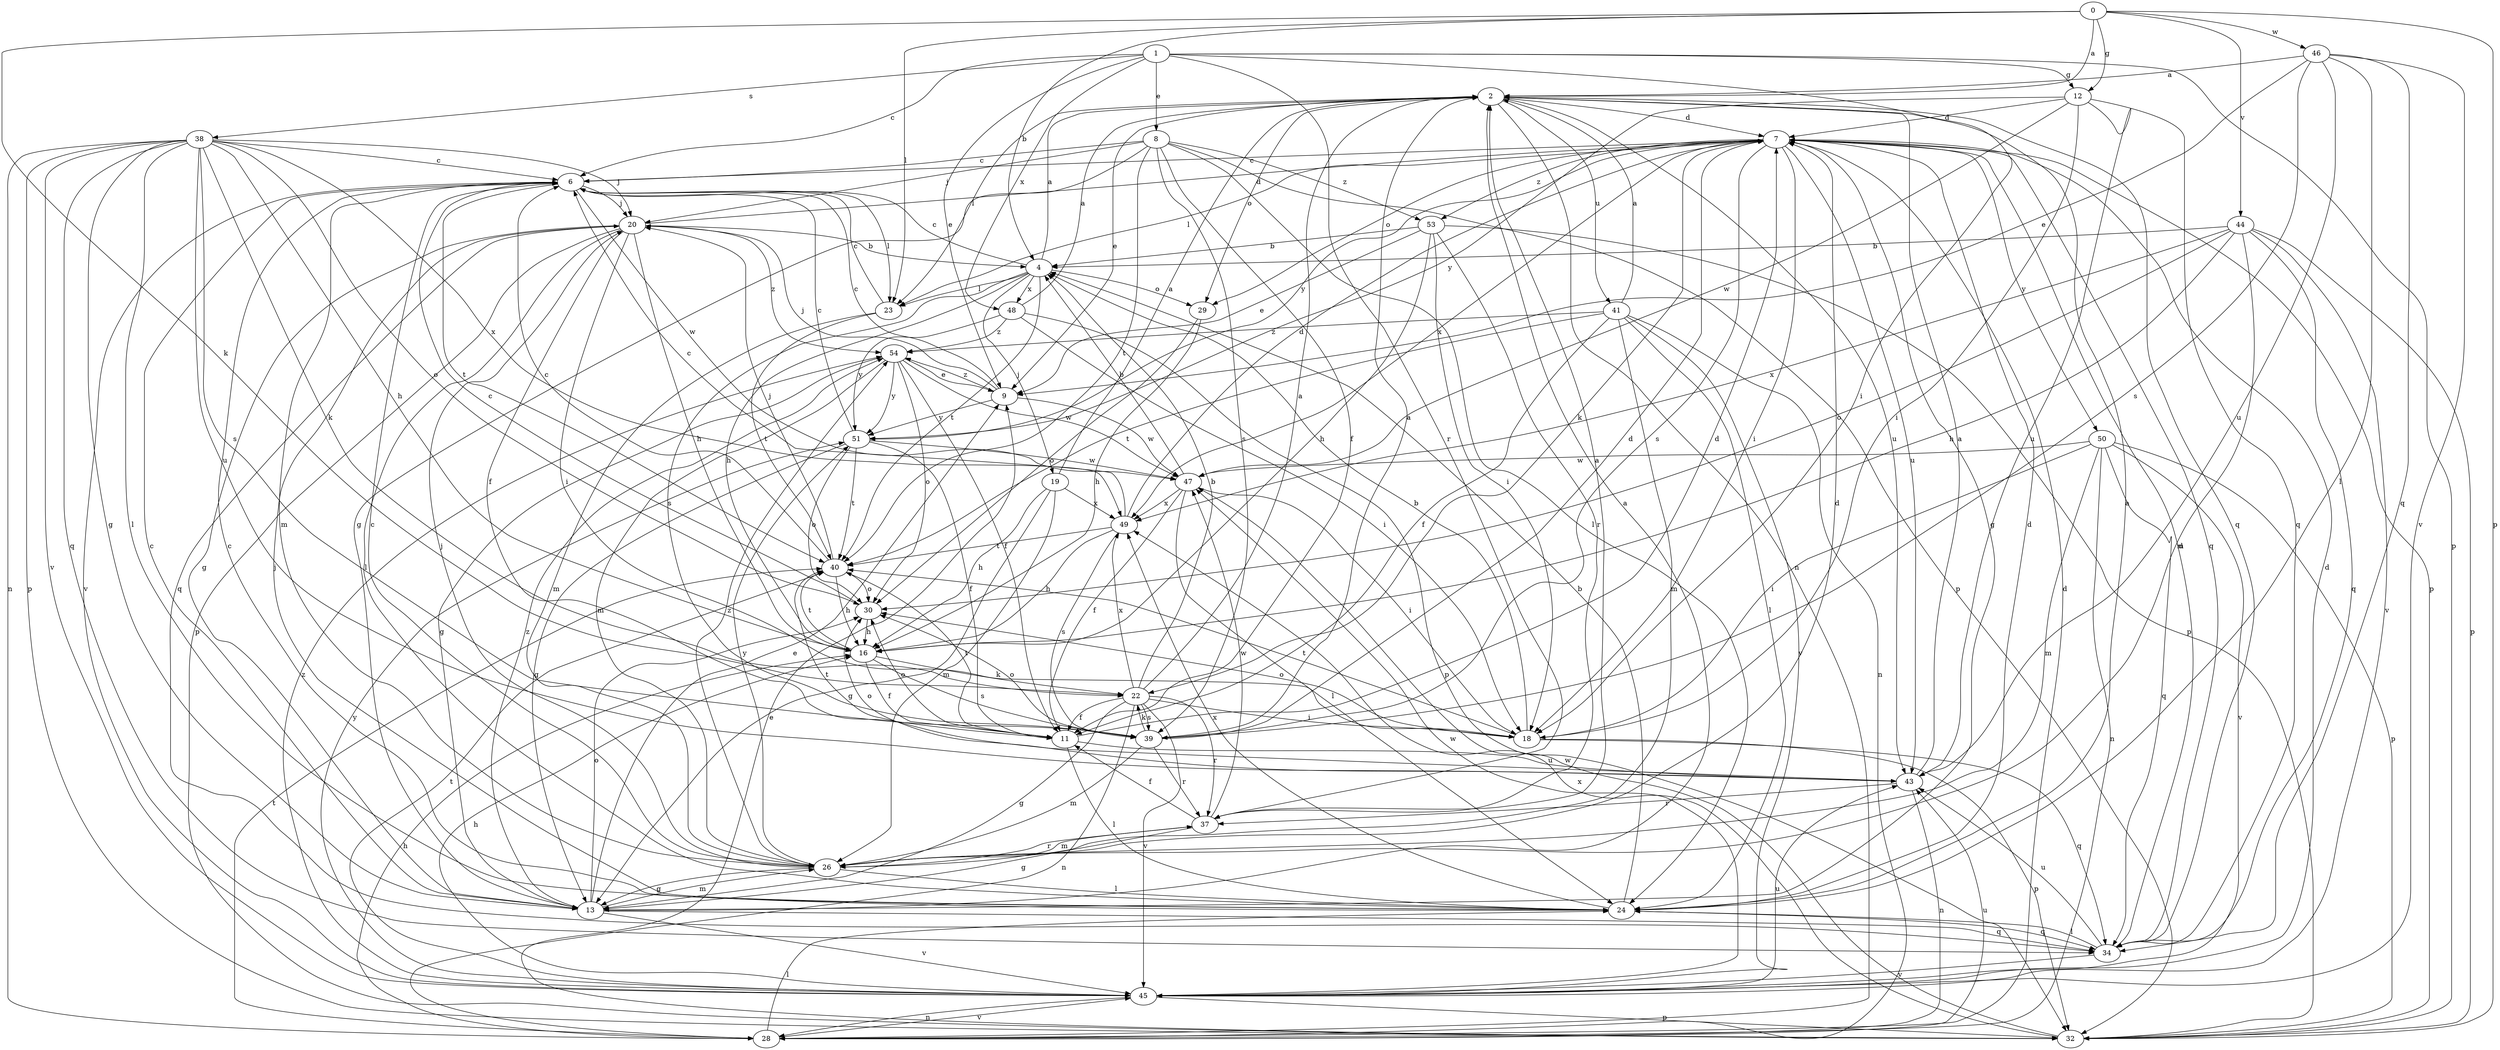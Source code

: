 strict digraph  {
0;
1;
2;
4;
6;
7;
8;
9;
11;
12;
13;
16;
18;
19;
20;
22;
23;
24;
26;
28;
29;
30;
32;
34;
37;
38;
39;
40;
41;
43;
44;
45;
46;
47;
48;
49;
50;
51;
53;
54;
0 -> 2  [label=a];
0 -> 4  [label=b];
0 -> 12  [label=g];
0 -> 22  [label=k];
0 -> 23  [label=l];
0 -> 32  [label=p];
0 -> 44  [label=v];
0 -> 46  [label=w];
1 -> 6  [label=c];
1 -> 8  [label=e];
1 -> 9  [label=e];
1 -> 12  [label=g];
1 -> 18  [label=i];
1 -> 32  [label=p];
1 -> 37  [label=r];
1 -> 38  [label=s];
1 -> 48  [label=x];
2 -> 7  [label=d];
2 -> 9  [label=e];
2 -> 23  [label=l];
2 -> 28  [label=n];
2 -> 29  [label=o];
2 -> 34  [label=q];
2 -> 41  [label=u];
2 -> 43  [label=u];
4 -> 2  [label=a];
4 -> 6  [label=c];
4 -> 16  [label=h];
4 -> 19  [label=j];
4 -> 23  [label=l];
4 -> 29  [label=o];
4 -> 39  [label=s];
4 -> 40  [label=t];
4 -> 48  [label=x];
6 -> 20  [label=j];
6 -> 23  [label=l];
6 -> 26  [label=m];
6 -> 40  [label=t];
6 -> 45  [label=v];
6 -> 47  [label=w];
7 -> 6  [label=c];
7 -> 13  [label=g];
7 -> 18  [label=i];
7 -> 22  [label=k];
7 -> 23  [label=l];
7 -> 29  [label=o];
7 -> 32  [label=p];
7 -> 34  [label=q];
7 -> 39  [label=s];
7 -> 43  [label=u];
7 -> 49  [label=x];
7 -> 50  [label=y];
7 -> 51  [label=y];
7 -> 53  [label=z];
8 -> 6  [label=c];
8 -> 11  [label=f];
8 -> 13  [label=g];
8 -> 20  [label=j];
8 -> 24  [label=l];
8 -> 32  [label=p];
8 -> 39  [label=s];
8 -> 40  [label=t];
8 -> 53  [label=z];
9 -> 6  [label=c];
9 -> 20  [label=j];
9 -> 47  [label=w];
9 -> 51  [label=y];
9 -> 54  [label=z];
11 -> 7  [label=d];
11 -> 24  [label=l];
11 -> 30  [label=o];
11 -> 40  [label=t];
11 -> 43  [label=u];
12 -> 7  [label=d];
12 -> 18  [label=i];
12 -> 34  [label=q];
12 -> 43  [label=u];
12 -> 47  [label=w];
12 -> 51  [label=y];
13 -> 2  [label=a];
13 -> 6  [label=c];
13 -> 9  [label=e];
13 -> 26  [label=m];
13 -> 30  [label=o];
13 -> 34  [label=q];
13 -> 45  [label=v];
13 -> 54  [label=z];
16 -> 11  [label=f];
16 -> 22  [label=k];
16 -> 39  [label=s];
16 -> 40  [label=t];
18 -> 4  [label=b];
18 -> 30  [label=o];
18 -> 32  [label=p];
18 -> 34  [label=q];
18 -> 40  [label=t];
19 -> 2  [label=a];
19 -> 13  [label=g];
19 -> 16  [label=h];
19 -> 26  [label=m];
19 -> 49  [label=x];
20 -> 4  [label=b];
20 -> 7  [label=d];
20 -> 11  [label=f];
20 -> 13  [label=g];
20 -> 16  [label=h];
20 -> 18  [label=i];
20 -> 24  [label=l];
20 -> 32  [label=p];
20 -> 34  [label=q];
20 -> 54  [label=z];
22 -> 2  [label=a];
22 -> 4  [label=b];
22 -> 11  [label=f];
22 -> 13  [label=g];
22 -> 18  [label=i];
22 -> 28  [label=n];
22 -> 37  [label=r];
22 -> 39  [label=s];
22 -> 45  [label=v];
22 -> 49  [label=x];
23 -> 6  [label=c];
23 -> 26  [label=m];
23 -> 40  [label=t];
24 -> 2  [label=a];
24 -> 4  [label=b];
24 -> 6  [label=c];
24 -> 7  [label=d];
24 -> 20  [label=j];
24 -> 34  [label=q];
24 -> 49  [label=x];
26 -> 6  [label=c];
26 -> 7  [label=d];
26 -> 13  [label=g];
26 -> 20  [label=j];
26 -> 24  [label=l];
26 -> 37  [label=r];
26 -> 51  [label=y];
26 -> 54  [label=z];
28 -> 7  [label=d];
28 -> 16  [label=h];
28 -> 24  [label=l];
28 -> 40  [label=t];
28 -> 43  [label=u];
28 -> 45  [label=v];
29 -> 16  [label=h];
29 -> 30  [label=o];
30 -> 6  [label=c];
30 -> 16  [label=h];
32 -> 9  [label=e];
32 -> 47  [label=w];
32 -> 49  [label=x];
34 -> 7  [label=d];
34 -> 24  [label=l];
34 -> 43  [label=u];
34 -> 45  [label=v];
37 -> 2  [label=a];
37 -> 11  [label=f];
37 -> 13  [label=g];
37 -> 26  [label=m];
37 -> 47  [label=w];
38 -> 6  [label=c];
38 -> 13  [label=g];
38 -> 16  [label=h];
38 -> 20  [label=j];
38 -> 22  [label=k];
38 -> 24  [label=l];
38 -> 28  [label=n];
38 -> 30  [label=o];
38 -> 32  [label=p];
38 -> 34  [label=q];
38 -> 39  [label=s];
38 -> 43  [label=u];
38 -> 45  [label=v];
38 -> 49  [label=x];
39 -> 2  [label=a];
39 -> 7  [label=d];
39 -> 22  [label=k];
39 -> 26  [label=m];
39 -> 30  [label=o];
39 -> 37  [label=r];
40 -> 6  [label=c];
40 -> 16  [label=h];
40 -> 20  [label=j];
40 -> 30  [label=o];
41 -> 2  [label=a];
41 -> 11  [label=f];
41 -> 24  [label=l];
41 -> 26  [label=m];
41 -> 28  [label=n];
41 -> 40  [label=t];
41 -> 45  [label=v];
41 -> 54  [label=z];
43 -> 2  [label=a];
43 -> 28  [label=n];
43 -> 30  [label=o];
43 -> 37  [label=r];
43 -> 40  [label=t];
44 -> 4  [label=b];
44 -> 16  [label=h];
44 -> 26  [label=m];
44 -> 30  [label=o];
44 -> 32  [label=p];
44 -> 34  [label=q];
44 -> 45  [label=v];
44 -> 49  [label=x];
45 -> 7  [label=d];
45 -> 16  [label=h];
45 -> 28  [label=n];
45 -> 32  [label=p];
45 -> 40  [label=t];
45 -> 43  [label=u];
45 -> 47  [label=w];
45 -> 51  [label=y];
45 -> 54  [label=z];
46 -> 2  [label=a];
46 -> 9  [label=e];
46 -> 24  [label=l];
46 -> 34  [label=q];
46 -> 39  [label=s];
46 -> 43  [label=u];
46 -> 45  [label=v];
47 -> 4  [label=b];
47 -> 11  [label=f];
47 -> 18  [label=i];
47 -> 24  [label=l];
47 -> 49  [label=x];
48 -> 2  [label=a];
48 -> 18  [label=i];
48 -> 32  [label=p];
48 -> 51  [label=y];
48 -> 54  [label=z];
49 -> 6  [label=c];
49 -> 7  [label=d];
49 -> 16  [label=h];
49 -> 39  [label=s];
49 -> 40  [label=t];
50 -> 18  [label=i];
50 -> 26  [label=m];
50 -> 28  [label=n];
50 -> 32  [label=p];
50 -> 34  [label=q];
50 -> 45  [label=v];
50 -> 47  [label=w];
51 -> 6  [label=c];
51 -> 11  [label=f];
51 -> 13  [label=g];
51 -> 30  [label=o];
51 -> 40  [label=t];
51 -> 47  [label=w];
53 -> 4  [label=b];
53 -> 9  [label=e];
53 -> 16  [label=h];
53 -> 18  [label=i];
53 -> 32  [label=p];
53 -> 37  [label=r];
54 -> 9  [label=e];
54 -> 11  [label=f];
54 -> 13  [label=g];
54 -> 26  [label=m];
54 -> 30  [label=o];
54 -> 47  [label=w];
54 -> 51  [label=y];
}

